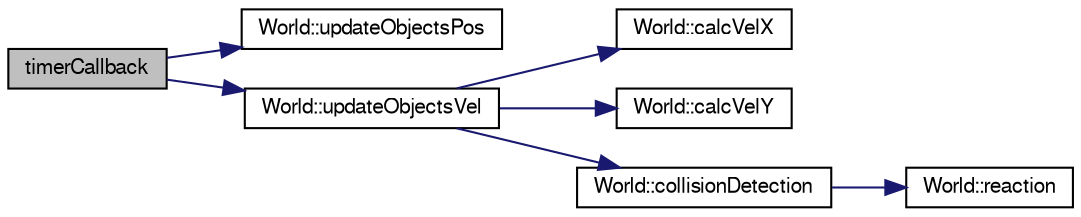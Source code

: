 digraph "timerCallback"
{
  edge [fontname="FreeSans",fontsize="10",labelfontname="FreeSans",labelfontsize="10"];
  node [fontname="FreeSans",fontsize="10",shape=record];
  rankdir="LR";
  Node1 [label="timerCallback",height=0.2,width=0.4,color="black", fillcolor="grey75", style="filled", fontcolor="black"];
  Node1 -> Node2 [color="midnightblue",fontsize="10",style="solid",fontname="FreeSans"];
  Node2 [label="World::updateObjectsPos",height=0.2,width=0.4,color="black", fillcolor="white", style="filled",URL="$class_world.html#a1e17d822a73554635a868a99f756113b",tooltip="World::updateObjectsPos This updates the position of the objects once the velocities have been update..."];
  Node1 -> Node3 [color="midnightblue",fontsize="10",style="solid",fontname="FreeSans"];
  Node3 [label="World::updateObjectsVel",height=0.2,width=0.4,color="black", fillcolor="white", style="filled",URL="$class_world.html#aeb89d588e16da0eb2ca6a22cda79e234",tooltip="World::updateObjectsVel This calls all of the velocity changing functions and handles the timer..."];
  Node3 -> Node4 [color="midnightblue",fontsize="10",style="solid",fontname="FreeSans"];
  Node4 [label="World::calcVelX",height=0.2,width=0.4,color="black", fillcolor="white", style="filled",URL="$class_world.html#a15c8ca55c7382acd728b97a42da1634b",tooltip="World::calcVelX This calculates the X velocity, and keeps it in the x bounds. "];
  Node3 -> Node5 [color="midnightblue",fontsize="10",style="solid",fontname="FreeSans"];
  Node5 [label="World::calcVelY",height=0.2,width=0.4,color="black", fillcolor="white", style="filled",URL="$class_world.html#acd055efb15d8312f0efc0c299f2aa800",tooltip="World::calcVelY This calculates the Y velocity, and keeps it in the y bounds (with room for buttons a..."];
  Node3 -> Node6 [color="midnightblue",fontsize="10",style="solid",fontname="FreeSans"];
  Node6 [label="World::collisionDetection",height=0.2,width=0.4,color="black", fillcolor="white", style="filled",URL="$class_world.html#ab489f97a29330f8343b45c69c73b96b0",tooltip="World::collisionDetection Detects whether two objects are colliding, then calls the reaction if they ..."];
  Node6 -> Node7 [color="midnightblue",fontsize="10",style="solid",fontname="FreeSans"];
  Node7 [label="World::reaction",height=0.2,width=0.4,color="black", fillcolor="white", style="filled",URL="$class_world.html#aaa454be8e22ab328410f06bd3eb8a834",tooltip="Wolrd::reaction This applies the reaction forces to the shapes. "];
}
